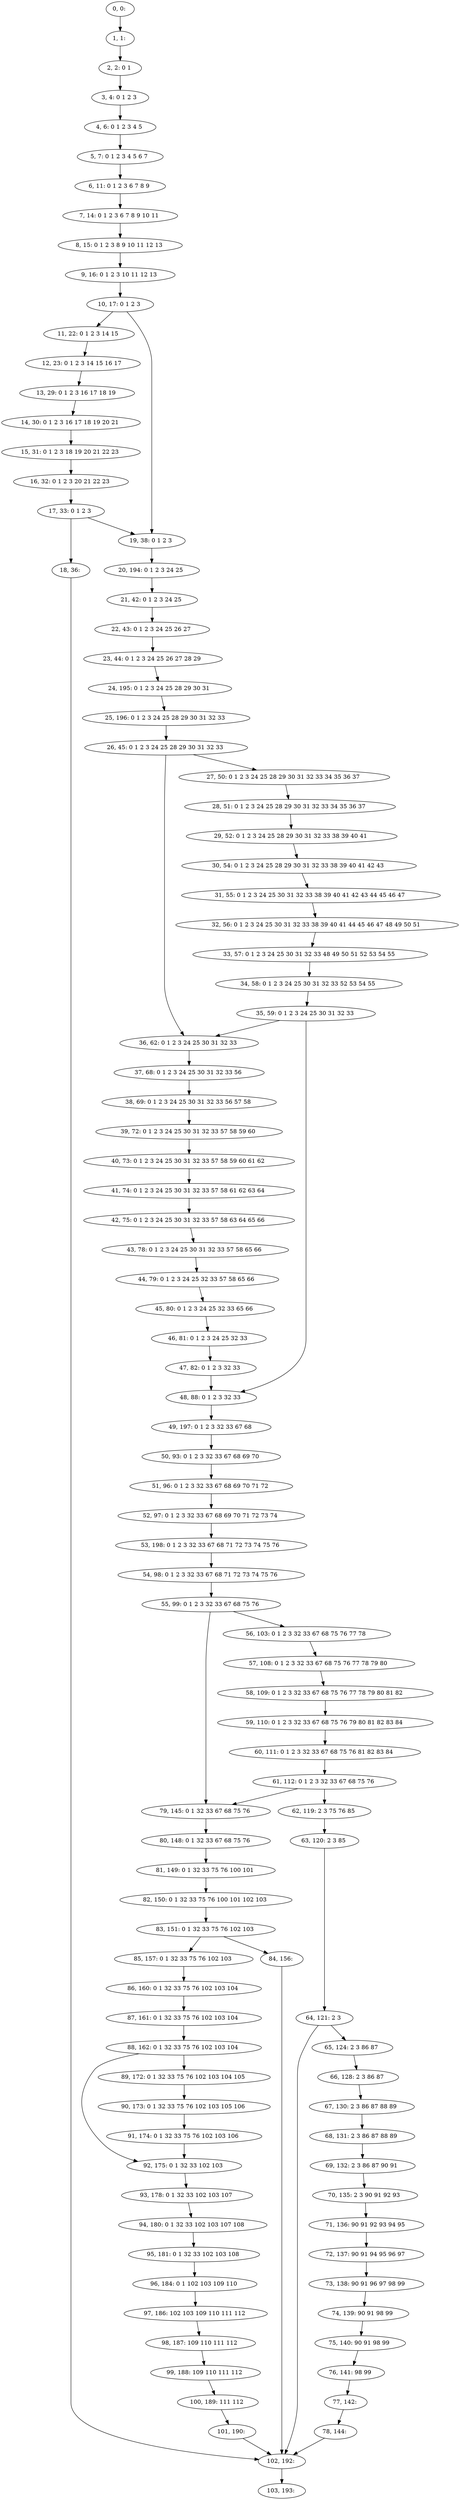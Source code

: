 digraph G {
0[label="0, 0: "];
1[label="1, 1: "];
2[label="2, 2: 0 1 "];
3[label="3, 4: 0 1 2 3 "];
4[label="4, 6: 0 1 2 3 4 5 "];
5[label="5, 7: 0 1 2 3 4 5 6 7 "];
6[label="6, 11: 0 1 2 3 6 7 8 9 "];
7[label="7, 14: 0 1 2 3 6 7 8 9 10 11 "];
8[label="8, 15: 0 1 2 3 8 9 10 11 12 13 "];
9[label="9, 16: 0 1 2 3 10 11 12 13 "];
10[label="10, 17: 0 1 2 3 "];
11[label="11, 22: 0 1 2 3 14 15 "];
12[label="12, 23: 0 1 2 3 14 15 16 17 "];
13[label="13, 29: 0 1 2 3 16 17 18 19 "];
14[label="14, 30: 0 1 2 3 16 17 18 19 20 21 "];
15[label="15, 31: 0 1 2 3 18 19 20 21 22 23 "];
16[label="16, 32: 0 1 2 3 20 21 22 23 "];
17[label="17, 33: 0 1 2 3 "];
18[label="18, 36: "];
19[label="19, 38: 0 1 2 3 "];
20[label="20, 194: 0 1 2 3 24 25 "];
21[label="21, 42: 0 1 2 3 24 25 "];
22[label="22, 43: 0 1 2 3 24 25 26 27 "];
23[label="23, 44: 0 1 2 3 24 25 26 27 28 29 "];
24[label="24, 195: 0 1 2 3 24 25 28 29 30 31 "];
25[label="25, 196: 0 1 2 3 24 25 28 29 30 31 32 33 "];
26[label="26, 45: 0 1 2 3 24 25 28 29 30 31 32 33 "];
27[label="27, 50: 0 1 2 3 24 25 28 29 30 31 32 33 34 35 36 37 "];
28[label="28, 51: 0 1 2 3 24 25 28 29 30 31 32 33 34 35 36 37 "];
29[label="29, 52: 0 1 2 3 24 25 28 29 30 31 32 33 38 39 40 41 "];
30[label="30, 54: 0 1 2 3 24 25 28 29 30 31 32 33 38 39 40 41 42 43 "];
31[label="31, 55: 0 1 2 3 24 25 30 31 32 33 38 39 40 41 42 43 44 45 46 47 "];
32[label="32, 56: 0 1 2 3 24 25 30 31 32 33 38 39 40 41 44 45 46 47 48 49 50 51 "];
33[label="33, 57: 0 1 2 3 24 25 30 31 32 33 48 49 50 51 52 53 54 55 "];
34[label="34, 58: 0 1 2 3 24 25 30 31 32 33 52 53 54 55 "];
35[label="35, 59: 0 1 2 3 24 25 30 31 32 33 "];
36[label="36, 62: 0 1 2 3 24 25 30 31 32 33 "];
37[label="37, 68: 0 1 2 3 24 25 30 31 32 33 56 "];
38[label="38, 69: 0 1 2 3 24 25 30 31 32 33 56 57 58 "];
39[label="39, 72: 0 1 2 3 24 25 30 31 32 33 57 58 59 60 "];
40[label="40, 73: 0 1 2 3 24 25 30 31 32 33 57 58 59 60 61 62 "];
41[label="41, 74: 0 1 2 3 24 25 30 31 32 33 57 58 61 62 63 64 "];
42[label="42, 75: 0 1 2 3 24 25 30 31 32 33 57 58 63 64 65 66 "];
43[label="43, 78: 0 1 2 3 24 25 30 31 32 33 57 58 65 66 "];
44[label="44, 79: 0 1 2 3 24 25 32 33 57 58 65 66 "];
45[label="45, 80: 0 1 2 3 24 25 32 33 65 66 "];
46[label="46, 81: 0 1 2 3 24 25 32 33 "];
47[label="47, 82: 0 1 2 3 32 33 "];
48[label="48, 88: 0 1 2 3 32 33 "];
49[label="49, 197: 0 1 2 3 32 33 67 68 "];
50[label="50, 93: 0 1 2 3 32 33 67 68 69 70 "];
51[label="51, 96: 0 1 2 3 32 33 67 68 69 70 71 72 "];
52[label="52, 97: 0 1 2 3 32 33 67 68 69 70 71 72 73 74 "];
53[label="53, 198: 0 1 2 3 32 33 67 68 71 72 73 74 75 76 "];
54[label="54, 98: 0 1 2 3 32 33 67 68 71 72 73 74 75 76 "];
55[label="55, 99: 0 1 2 3 32 33 67 68 75 76 "];
56[label="56, 103: 0 1 2 3 32 33 67 68 75 76 77 78 "];
57[label="57, 108: 0 1 2 3 32 33 67 68 75 76 77 78 79 80 "];
58[label="58, 109: 0 1 2 3 32 33 67 68 75 76 77 78 79 80 81 82 "];
59[label="59, 110: 0 1 2 3 32 33 67 68 75 76 79 80 81 82 83 84 "];
60[label="60, 111: 0 1 2 3 32 33 67 68 75 76 81 82 83 84 "];
61[label="61, 112: 0 1 2 3 32 33 67 68 75 76 "];
62[label="62, 119: 2 3 75 76 85 "];
63[label="63, 120: 2 3 85 "];
64[label="64, 121: 2 3 "];
65[label="65, 124: 2 3 86 87 "];
66[label="66, 128: 2 3 86 87 "];
67[label="67, 130: 2 3 86 87 88 89 "];
68[label="68, 131: 2 3 86 87 88 89 "];
69[label="69, 132: 2 3 86 87 90 91 "];
70[label="70, 135: 2 3 90 91 92 93 "];
71[label="71, 136: 90 91 92 93 94 95 "];
72[label="72, 137: 90 91 94 95 96 97 "];
73[label="73, 138: 90 91 96 97 98 99 "];
74[label="74, 139: 90 91 98 99 "];
75[label="75, 140: 90 91 98 99 "];
76[label="76, 141: 98 99 "];
77[label="77, 142: "];
78[label="78, 144: "];
79[label="79, 145: 0 1 32 33 67 68 75 76 "];
80[label="80, 148: 0 1 32 33 67 68 75 76 "];
81[label="81, 149: 0 1 32 33 75 76 100 101 "];
82[label="82, 150: 0 1 32 33 75 76 100 101 102 103 "];
83[label="83, 151: 0 1 32 33 75 76 102 103 "];
84[label="84, 156: "];
85[label="85, 157: 0 1 32 33 75 76 102 103 "];
86[label="86, 160: 0 1 32 33 75 76 102 103 104 "];
87[label="87, 161: 0 1 32 33 75 76 102 103 104 "];
88[label="88, 162: 0 1 32 33 75 76 102 103 104 "];
89[label="89, 172: 0 1 32 33 75 76 102 103 104 105 "];
90[label="90, 173: 0 1 32 33 75 76 102 103 105 106 "];
91[label="91, 174: 0 1 32 33 75 76 102 103 106 "];
92[label="92, 175: 0 1 32 33 102 103 "];
93[label="93, 178: 0 1 32 33 102 103 107 "];
94[label="94, 180: 0 1 32 33 102 103 107 108 "];
95[label="95, 181: 0 1 32 33 102 103 108 "];
96[label="96, 184: 0 1 102 103 109 110 "];
97[label="97, 186: 102 103 109 110 111 112 "];
98[label="98, 187: 109 110 111 112 "];
99[label="99, 188: 109 110 111 112 "];
100[label="100, 189: 111 112 "];
101[label="101, 190: "];
102[label="102, 192: "];
103[label="103, 193: "];
0->1 ;
1->2 ;
2->3 ;
3->4 ;
4->5 ;
5->6 ;
6->7 ;
7->8 ;
8->9 ;
9->10 ;
10->11 ;
10->19 ;
11->12 ;
12->13 ;
13->14 ;
14->15 ;
15->16 ;
16->17 ;
17->18 ;
17->19 ;
18->102 ;
19->20 ;
20->21 ;
21->22 ;
22->23 ;
23->24 ;
24->25 ;
25->26 ;
26->27 ;
26->36 ;
27->28 ;
28->29 ;
29->30 ;
30->31 ;
31->32 ;
32->33 ;
33->34 ;
34->35 ;
35->36 ;
35->48 ;
36->37 ;
37->38 ;
38->39 ;
39->40 ;
40->41 ;
41->42 ;
42->43 ;
43->44 ;
44->45 ;
45->46 ;
46->47 ;
47->48 ;
48->49 ;
49->50 ;
50->51 ;
51->52 ;
52->53 ;
53->54 ;
54->55 ;
55->56 ;
55->79 ;
56->57 ;
57->58 ;
58->59 ;
59->60 ;
60->61 ;
61->62 ;
61->79 ;
62->63 ;
63->64 ;
64->65 ;
64->102 ;
65->66 ;
66->67 ;
67->68 ;
68->69 ;
69->70 ;
70->71 ;
71->72 ;
72->73 ;
73->74 ;
74->75 ;
75->76 ;
76->77 ;
77->78 ;
78->102 ;
79->80 ;
80->81 ;
81->82 ;
82->83 ;
83->84 ;
83->85 ;
84->102 ;
85->86 ;
86->87 ;
87->88 ;
88->89 ;
88->92 ;
89->90 ;
90->91 ;
91->92 ;
92->93 ;
93->94 ;
94->95 ;
95->96 ;
96->97 ;
97->98 ;
98->99 ;
99->100 ;
100->101 ;
101->102 ;
102->103 ;
}
